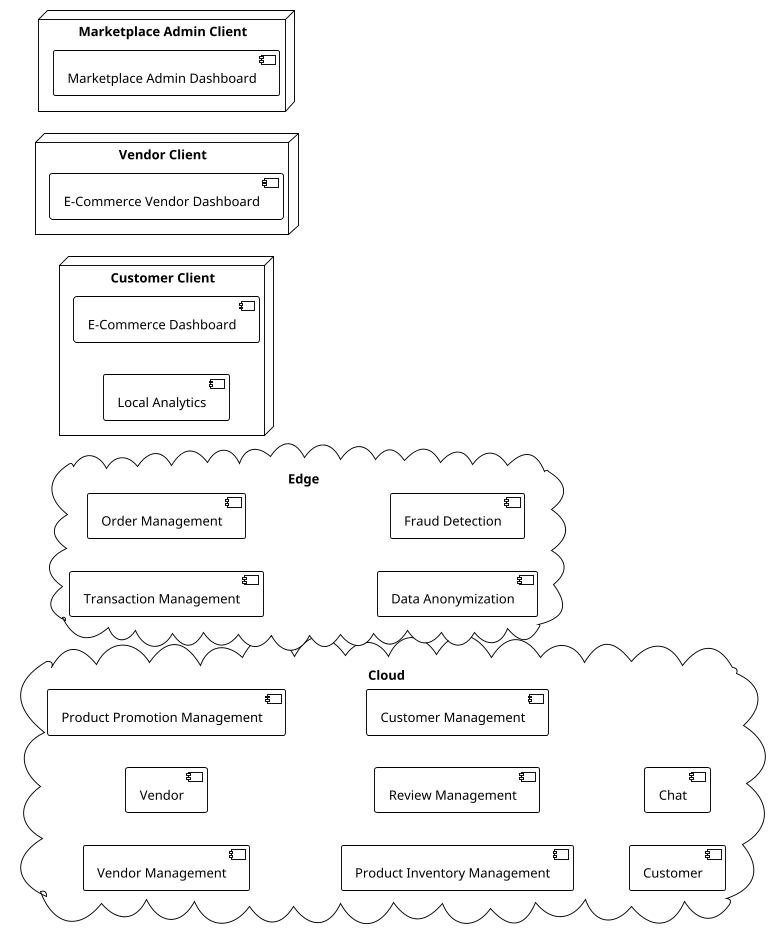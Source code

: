 @startuml
!theme plain
skinparam dpi 300
scale max 250 width
left to right direction
node "Customer Client" as CustomerClient  {
    component "E-Commerce Dashboard" as ECommerceDashboard
    component "Local Analytics" as LocalAnalytics
}
node "Vendor Client" as VendorClient  {
    component "E-Commerce Vendor Dashboard" as ECommerceVendorDashboard
}
node "Marketplace Admin Client" as MarketplaceAdminClient  {
    component "Marketplace Admin Dashboard" as MarketplaceAdminDashboard
}
cloud Cloud {
    component "Vendor Management" as VendorManagement
    component Vendor
    component "Product Promotion Management" as ProductPromotionManagement
    component "Product Inventory Management" as ProductInventoryManagement
    component "Review Management" as ReviewManagement
    component "Customer Management" as CustomerManagement
    component Customer
    component Chat
}
cloud Edge {
    component "Transaction Management" as TransactionManagement 
    component "Order Management" as OrderManagement 
    component "Data Anonymization" as DataAnonymization
    component "Fraud Detection" as FraudDetection
}
@enduml